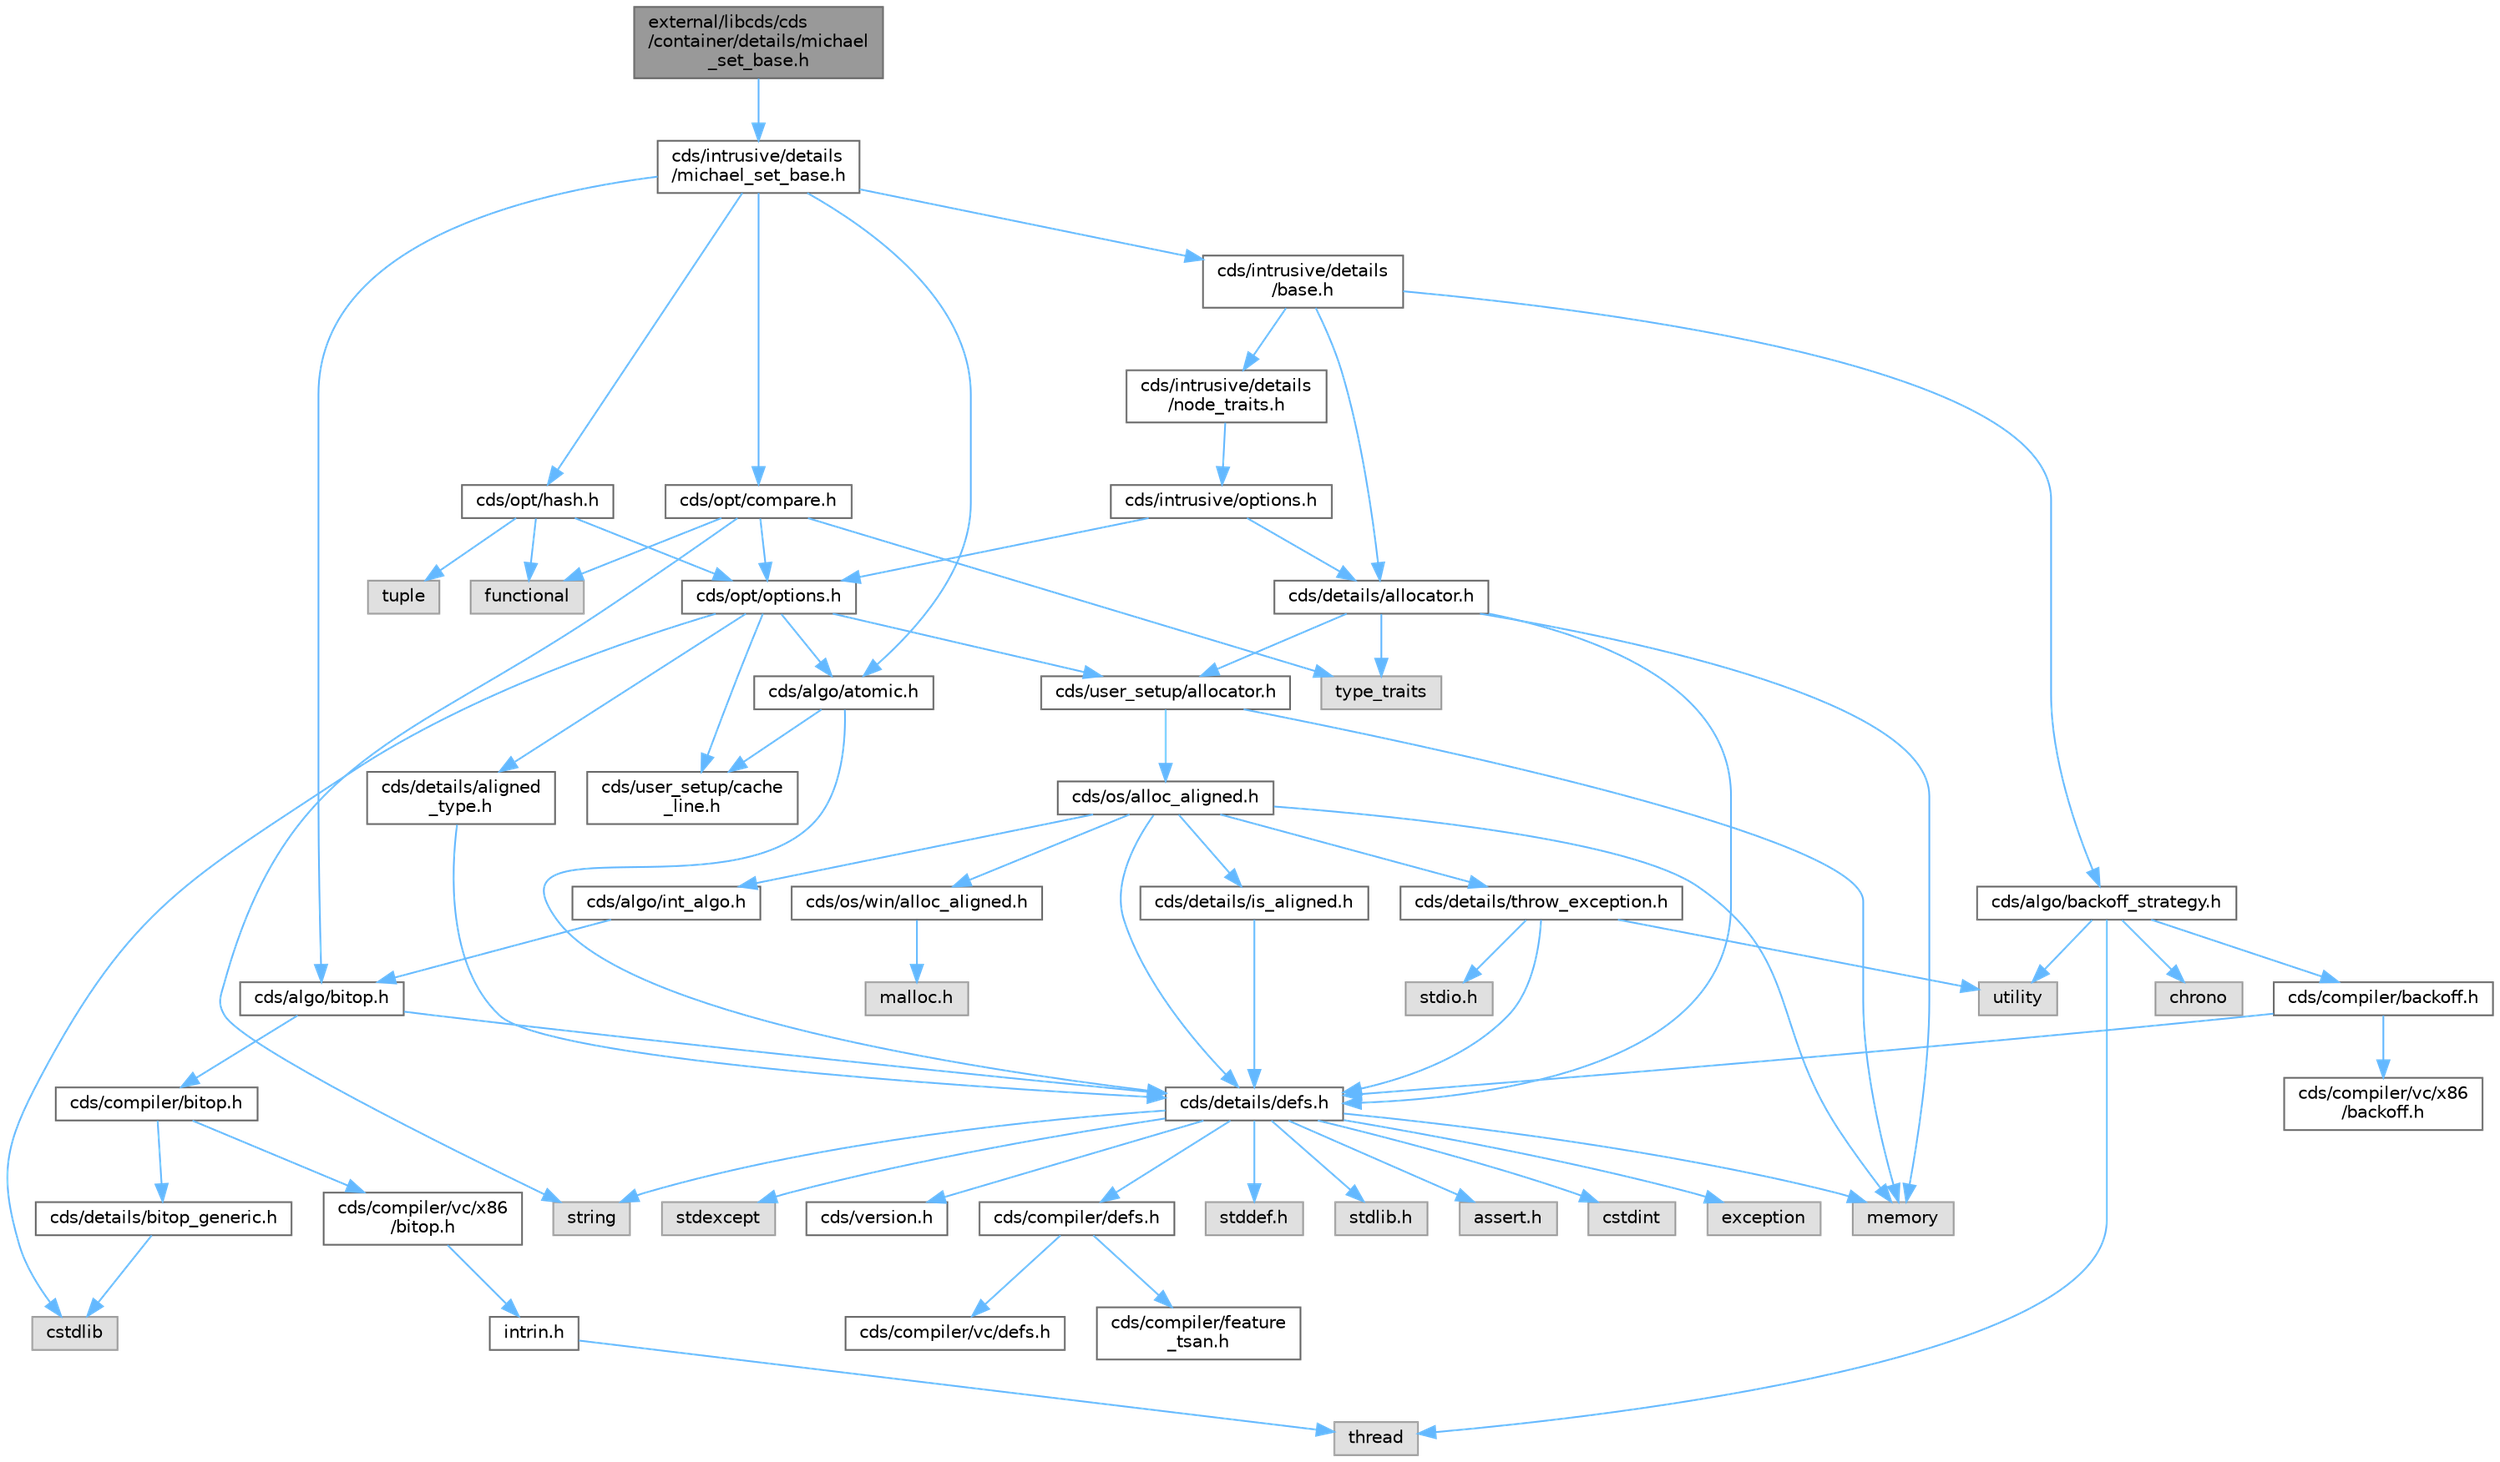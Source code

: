 digraph "external/libcds/cds/container/details/michael_set_base.h"
{
 // LATEX_PDF_SIZE
  bgcolor="transparent";
  edge [fontname=Helvetica,fontsize=10,labelfontname=Helvetica,labelfontsize=10];
  node [fontname=Helvetica,fontsize=10,shape=box,height=0.2,width=0.4];
  Node1 [id="Node000001",label="external/libcds/cds\l/container/details/michael\l_set_base.h",height=0.2,width=0.4,color="gray40", fillcolor="grey60", style="filled", fontcolor="black",tooltip=" "];
  Node1 -> Node2 [id="edge71_Node000001_Node000002",color="steelblue1",style="solid",tooltip=" "];
  Node2 [id="Node000002",label="cds/intrusive/details\l/michael_set_base.h",height=0.2,width=0.4,color="grey40", fillcolor="white", style="filled",URL="$intrusive_2details_2michael__set__base_8h.html",tooltip=" "];
  Node2 -> Node3 [id="edge72_Node000002_Node000003",color="steelblue1",style="solid",tooltip=" "];
  Node3 [id="Node000003",label="cds/intrusive/details\l/base.h",height=0.2,width=0.4,color="grey40", fillcolor="white", style="filled",URL="$external_2libcds_2cds_2intrusive_2details_2base_8h.html",tooltip=" "];
  Node3 -> Node4 [id="edge73_Node000003_Node000004",color="steelblue1",style="solid",tooltip=" "];
  Node4 [id="Node000004",label="cds/intrusive/details\l/node_traits.h",height=0.2,width=0.4,color="grey40", fillcolor="white", style="filled",URL="$node__traits_8h.html",tooltip=" "];
  Node4 -> Node5 [id="edge74_Node000004_Node000005",color="steelblue1",style="solid",tooltip=" "];
  Node5 [id="Node000005",label="cds/intrusive/options.h",height=0.2,width=0.4,color="grey40", fillcolor="white", style="filled",URL="$intrusive_2options_8h.html",tooltip=" "];
  Node5 -> Node6 [id="edge75_Node000005_Node000006",color="steelblue1",style="solid",tooltip=" "];
  Node6 [id="Node000006",label="cds/opt/options.h",height=0.2,width=0.4,color="grey40", fillcolor="white", style="filled",URL="$opt_2options_8h.html",tooltip=" "];
  Node6 -> Node7 [id="edge76_Node000006_Node000007",color="steelblue1",style="solid",tooltip=" "];
  Node7 [id="Node000007",label="cstdlib",height=0.2,width=0.4,color="grey60", fillcolor="#E0E0E0", style="filled",tooltip=" "];
  Node6 -> Node8 [id="edge77_Node000006_Node000008",color="steelblue1",style="solid",tooltip=" "];
  Node8 [id="Node000008",label="cds/details/aligned\l_type.h",height=0.2,width=0.4,color="grey40", fillcolor="white", style="filled",URL="$aligned__type_8h.html",tooltip=" "];
  Node8 -> Node9 [id="edge78_Node000008_Node000009",color="steelblue1",style="solid",tooltip=" "];
  Node9 [id="Node000009",label="cds/details/defs.h",height=0.2,width=0.4,color="grey40", fillcolor="white", style="filled",URL="$details_2defs_8h.html",tooltip=" "];
  Node9 -> Node10 [id="edge79_Node000009_Node000010",color="steelblue1",style="solid",tooltip=" "];
  Node10 [id="Node000010",label="stddef.h",height=0.2,width=0.4,color="grey60", fillcolor="#E0E0E0", style="filled",tooltip=" "];
  Node9 -> Node11 [id="edge80_Node000009_Node000011",color="steelblue1",style="solid",tooltip=" "];
  Node11 [id="Node000011",label="stdlib.h",height=0.2,width=0.4,color="grey60", fillcolor="#E0E0E0", style="filled",tooltip=" "];
  Node9 -> Node12 [id="edge81_Node000009_Node000012",color="steelblue1",style="solid",tooltip=" "];
  Node12 [id="Node000012",label="assert.h",height=0.2,width=0.4,color="grey60", fillcolor="#E0E0E0", style="filled",tooltip=" "];
  Node9 -> Node13 [id="edge82_Node000009_Node000013",color="steelblue1",style="solid",tooltip=" "];
  Node13 [id="Node000013",label="cstdint",height=0.2,width=0.4,color="grey60", fillcolor="#E0E0E0", style="filled",tooltip=" "];
  Node9 -> Node14 [id="edge83_Node000009_Node000014",color="steelblue1",style="solid",tooltip=" "];
  Node14 [id="Node000014",label="exception",height=0.2,width=0.4,color="grey60", fillcolor="#E0E0E0", style="filled",tooltip=" "];
  Node9 -> Node15 [id="edge84_Node000009_Node000015",color="steelblue1",style="solid",tooltip=" "];
  Node15 [id="Node000015",label="stdexcept",height=0.2,width=0.4,color="grey60", fillcolor="#E0E0E0", style="filled",tooltip=" "];
  Node9 -> Node16 [id="edge85_Node000009_Node000016",color="steelblue1",style="solid",tooltip=" "];
  Node16 [id="Node000016",label="string",height=0.2,width=0.4,color="grey60", fillcolor="#E0E0E0", style="filled",tooltip=" "];
  Node9 -> Node17 [id="edge86_Node000009_Node000017",color="steelblue1",style="solid",tooltip=" "];
  Node17 [id="Node000017",label="memory",height=0.2,width=0.4,color="grey60", fillcolor="#E0E0E0", style="filled",tooltip=" "];
  Node9 -> Node18 [id="edge87_Node000009_Node000018",color="steelblue1",style="solid",tooltip=" "];
  Node18 [id="Node000018",label="cds/version.h",height=0.2,width=0.4,color="grey40", fillcolor="white", style="filled",URL="$external_2libcds_2cds_2version_8h.html",tooltip=" "];
  Node9 -> Node19 [id="edge88_Node000009_Node000019",color="steelblue1",style="solid",tooltip=" "];
  Node19 [id="Node000019",label="cds/compiler/defs.h",height=0.2,width=0.4,color="grey40", fillcolor="white", style="filled",URL="$compiler_2defs_8h.html",tooltip=" "];
  Node19 -> Node20 [id="edge89_Node000019_Node000020",color="steelblue1",style="solid",tooltip=" "];
  Node20 [id="Node000020",label="cds/compiler/vc/defs.h",height=0.2,width=0.4,color="grey40", fillcolor="white", style="filled",URL="$compiler_2vc_2defs_8h.html",tooltip=" "];
  Node19 -> Node21 [id="edge90_Node000019_Node000021",color="steelblue1",style="solid",tooltip=" "];
  Node21 [id="Node000021",label="cds/compiler/feature\l_tsan.h",height=0.2,width=0.4,color="grey40", fillcolor="white", style="filled",URL="$feature__tsan_8h.html",tooltip=" "];
  Node6 -> Node22 [id="edge91_Node000006_Node000022",color="steelblue1",style="solid",tooltip=" "];
  Node22 [id="Node000022",label="cds/user_setup/allocator.h",height=0.2,width=0.4,color="grey40", fillcolor="white", style="filled",URL="$external_2libcds_2cds_2user__setup_2allocator_8h.html",tooltip="Default implementation of allocator classes."];
  Node22 -> Node17 [id="edge92_Node000022_Node000017",color="steelblue1",style="solid",tooltip=" "];
  Node22 -> Node23 [id="edge93_Node000022_Node000023",color="steelblue1",style="solid",tooltip=" "];
  Node23 [id="Node000023",label="cds/os/alloc_aligned.h",height=0.2,width=0.4,color="grey40", fillcolor="white", style="filled",URL="$alloc__aligned_8h.html",tooltip=" "];
  Node23 -> Node9 [id="edge94_Node000023_Node000009",color="steelblue1",style="solid",tooltip=" "];
  Node23 -> Node24 [id="edge95_Node000023_Node000024",color="steelblue1",style="solid",tooltip=" "];
  Node24 [id="Node000024",label="cds/os/win/alloc_aligned.h",height=0.2,width=0.4,color="grey40", fillcolor="white", style="filled",URL="$win_2alloc__aligned_8h.html",tooltip=" "];
  Node24 -> Node25 [id="edge96_Node000024_Node000025",color="steelblue1",style="solid",tooltip=" "];
  Node25 [id="Node000025",label="malloc.h",height=0.2,width=0.4,color="grey60", fillcolor="#E0E0E0", style="filled",tooltip=" "];
  Node23 -> Node17 [id="edge97_Node000023_Node000017",color="steelblue1",style="solid",tooltip=" "];
  Node23 -> Node26 [id="edge98_Node000023_Node000026",color="steelblue1",style="solid",tooltip=" "];
  Node26 [id="Node000026",label="cds/details/is_aligned.h",height=0.2,width=0.4,color="grey40", fillcolor="white", style="filled",URL="$is__aligned_8h.html",tooltip=" "];
  Node26 -> Node9 [id="edge99_Node000026_Node000009",color="steelblue1",style="solid",tooltip=" "];
  Node23 -> Node27 [id="edge100_Node000023_Node000027",color="steelblue1",style="solid",tooltip=" "];
  Node27 [id="Node000027",label="cds/algo/int_algo.h",height=0.2,width=0.4,color="grey40", fillcolor="white", style="filled",URL="$int__algo_8h.html",tooltip=" "];
  Node27 -> Node28 [id="edge101_Node000027_Node000028",color="steelblue1",style="solid",tooltip=" "];
  Node28 [id="Node000028",label="cds/algo/bitop.h",height=0.2,width=0.4,color="grey40", fillcolor="white", style="filled",URL="$algo_2bitop_8h.html",tooltip=" "];
  Node28 -> Node9 [id="edge102_Node000028_Node000009",color="steelblue1",style="solid",tooltip=" "];
  Node28 -> Node29 [id="edge103_Node000028_Node000029",color="steelblue1",style="solid",tooltip=" "];
  Node29 [id="Node000029",label="cds/compiler/bitop.h",height=0.2,width=0.4,color="grey40", fillcolor="white", style="filled",URL="$compiler_2bitop_8h.html",tooltip=" "];
  Node29 -> Node30 [id="edge104_Node000029_Node000030",color="steelblue1",style="solid",tooltip=" "];
  Node30 [id="Node000030",label="cds/compiler/vc/x86\l/bitop.h",height=0.2,width=0.4,color="grey40", fillcolor="white", style="filled",URL="$compiler_2vc_2x86_2bitop_8h.html",tooltip=" "];
  Node30 -> Node31 [id="edge105_Node000030_Node000031",color="steelblue1",style="solid",tooltip=" "];
  Node31 [id="Node000031",label="intrin.h",height=0.2,width=0.4,color="grey40", fillcolor="white", style="filled",URL="$intrin_8h.html",tooltip=" "];
  Node31 -> Node32 [id="edge106_Node000031_Node000032",color="steelblue1",style="solid",tooltip=" "];
  Node32 [id="Node000032",label="thread",height=0.2,width=0.4,color="grey60", fillcolor="#E0E0E0", style="filled",tooltip=" "];
  Node29 -> Node33 [id="edge107_Node000029_Node000033",color="steelblue1",style="solid",tooltip=" "];
  Node33 [id="Node000033",label="cds/details/bitop_generic.h",height=0.2,width=0.4,color="grey40", fillcolor="white", style="filled",URL="$bitop__generic_8h.html",tooltip=" "];
  Node33 -> Node7 [id="edge108_Node000033_Node000007",color="steelblue1",style="solid",tooltip=" "];
  Node23 -> Node34 [id="edge109_Node000023_Node000034",color="steelblue1",style="solid",tooltip=" "];
  Node34 [id="Node000034",label="cds/details/throw_exception.h",height=0.2,width=0.4,color="grey40", fillcolor="white", style="filled",URL="$throw__exception_8h.html",tooltip=" "];
  Node34 -> Node9 [id="edge110_Node000034_Node000009",color="steelblue1",style="solid",tooltip=" "];
  Node34 -> Node35 [id="edge111_Node000034_Node000035",color="steelblue1",style="solid",tooltip=" "];
  Node35 [id="Node000035",label="stdio.h",height=0.2,width=0.4,color="grey60", fillcolor="#E0E0E0", style="filled",tooltip=" "];
  Node34 -> Node36 [id="edge112_Node000034_Node000036",color="steelblue1",style="solid",tooltip=" "];
  Node36 [id="Node000036",label="utility",height=0.2,width=0.4,color="grey60", fillcolor="#E0E0E0", style="filled",tooltip=" "];
  Node6 -> Node37 [id="edge113_Node000006_Node000037",color="steelblue1",style="solid",tooltip=" "];
  Node37 [id="Node000037",label="cds/user_setup/cache\l_line.h",height=0.2,width=0.4,color="grey40", fillcolor="white", style="filled",URL="$cache__line_8h.html",tooltip="Cache-line size definition"];
  Node6 -> Node38 [id="edge114_Node000006_Node000038",color="steelblue1",style="solid",tooltip=" "];
  Node38 [id="Node000038",label="cds/algo/atomic.h",height=0.2,width=0.4,color="grey40", fillcolor="white", style="filled",URL="$external_2libcds_2cds_2algo_2atomic_8h.html",tooltip=" "];
  Node38 -> Node9 [id="edge115_Node000038_Node000009",color="steelblue1",style="solid",tooltip=" "];
  Node38 -> Node37 [id="edge116_Node000038_Node000037",color="steelblue1",style="solid",tooltip=" "];
  Node5 -> Node39 [id="edge117_Node000005_Node000039",color="steelblue1",style="solid",tooltip=" "];
  Node39 [id="Node000039",label="cds/details/allocator.h",height=0.2,width=0.4,color="grey40", fillcolor="white", style="filled",URL="$external_2libcds_2cds_2details_2allocator_8h.html",tooltip=" "];
  Node39 -> Node40 [id="edge118_Node000039_Node000040",color="steelblue1",style="solid",tooltip=" "];
  Node40 [id="Node000040",label="type_traits",height=0.2,width=0.4,color="grey60", fillcolor="#E0E0E0", style="filled",tooltip=" "];
  Node39 -> Node17 [id="edge119_Node000039_Node000017",color="steelblue1",style="solid",tooltip=" "];
  Node39 -> Node9 [id="edge120_Node000039_Node000009",color="steelblue1",style="solid",tooltip=" "];
  Node39 -> Node22 [id="edge121_Node000039_Node000022",color="steelblue1",style="solid",tooltip=" "];
  Node3 -> Node39 [id="edge122_Node000003_Node000039",color="steelblue1",style="solid",tooltip=" "];
  Node3 -> Node41 [id="edge123_Node000003_Node000041",color="steelblue1",style="solid",tooltip=" "];
  Node41 [id="Node000041",label="cds/algo/backoff_strategy.h",height=0.2,width=0.4,color="grey40", fillcolor="white", style="filled",URL="$backoff__strategy_8h.html",tooltip=" "];
  Node41 -> Node36 [id="edge124_Node000041_Node000036",color="steelblue1",style="solid",tooltip=" "];
  Node41 -> Node32 [id="edge125_Node000041_Node000032",color="steelblue1",style="solid",tooltip=" "];
  Node41 -> Node42 [id="edge126_Node000041_Node000042",color="steelblue1",style="solid",tooltip=" "];
  Node42 [id="Node000042",label="chrono",height=0.2,width=0.4,color="grey60", fillcolor="#E0E0E0", style="filled",tooltip=" "];
  Node41 -> Node43 [id="edge127_Node000041_Node000043",color="steelblue1",style="solid",tooltip=" "];
  Node43 [id="Node000043",label="cds/compiler/backoff.h",height=0.2,width=0.4,color="grey40", fillcolor="white", style="filled",URL="$backoff_8h.html",tooltip=" "];
  Node43 -> Node9 [id="edge128_Node000043_Node000009",color="steelblue1",style="solid",tooltip=" "];
  Node43 -> Node44 [id="edge129_Node000043_Node000044",color="steelblue1",style="solid",tooltip=" "];
  Node44 [id="Node000044",label="cds/compiler/vc/x86\l/backoff.h",height=0.2,width=0.4,color="grey40", fillcolor="white", style="filled",URL="$vc_2x86_2backoff_8h.html",tooltip=" "];
  Node2 -> Node45 [id="edge130_Node000002_Node000045",color="steelblue1",style="solid",tooltip=" "];
  Node45 [id="Node000045",label="cds/opt/compare.h",height=0.2,width=0.4,color="grey40", fillcolor="white", style="filled",URL="$external_2libcds_2cds_2opt_2compare_8h.html",tooltip=" "];
  Node45 -> Node40 [id="edge131_Node000045_Node000040",color="steelblue1",style="solid",tooltip=" "];
  Node45 -> Node46 [id="edge132_Node000045_Node000046",color="steelblue1",style="solid",tooltip=" "];
  Node46 [id="Node000046",label="functional",height=0.2,width=0.4,color="grey60", fillcolor="#E0E0E0", style="filled",tooltip=" "];
  Node45 -> Node16 [id="edge133_Node000045_Node000016",color="steelblue1",style="solid",tooltip=" "];
  Node45 -> Node6 [id="edge134_Node000045_Node000006",color="steelblue1",style="solid",tooltip=" "];
  Node2 -> Node47 [id="edge135_Node000002_Node000047",color="steelblue1",style="solid",tooltip=" "];
  Node47 [id="Node000047",label="cds/opt/hash.h",height=0.2,width=0.4,color="grey40", fillcolor="white", style="filled",URL="$external_2libcds_2cds_2opt_2hash_8h.html",tooltip=" "];
  Node47 -> Node48 [id="edge136_Node000047_Node000048",color="steelblue1",style="solid",tooltip=" "];
  Node48 [id="Node000048",label="tuple",height=0.2,width=0.4,color="grey60", fillcolor="#E0E0E0", style="filled",tooltip=" "];
  Node47 -> Node46 [id="edge137_Node000047_Node000046",color="steelblue1",style="solid",tooltip=" "];
  Node47 -> Node6 [id="edge138_Node000047_Node000006",color="steelblue1",style="solid",tooltip=" "];
  Node2 -> Node28 [id="edge139_Node000002_Node000028",color="steelblue1",style="solid",tooltip=" "];
  Node2 -> Node38 [id="edge140_Node000002_Node000038",color="steelblue1",style="solid",tooltip=" "];
}
